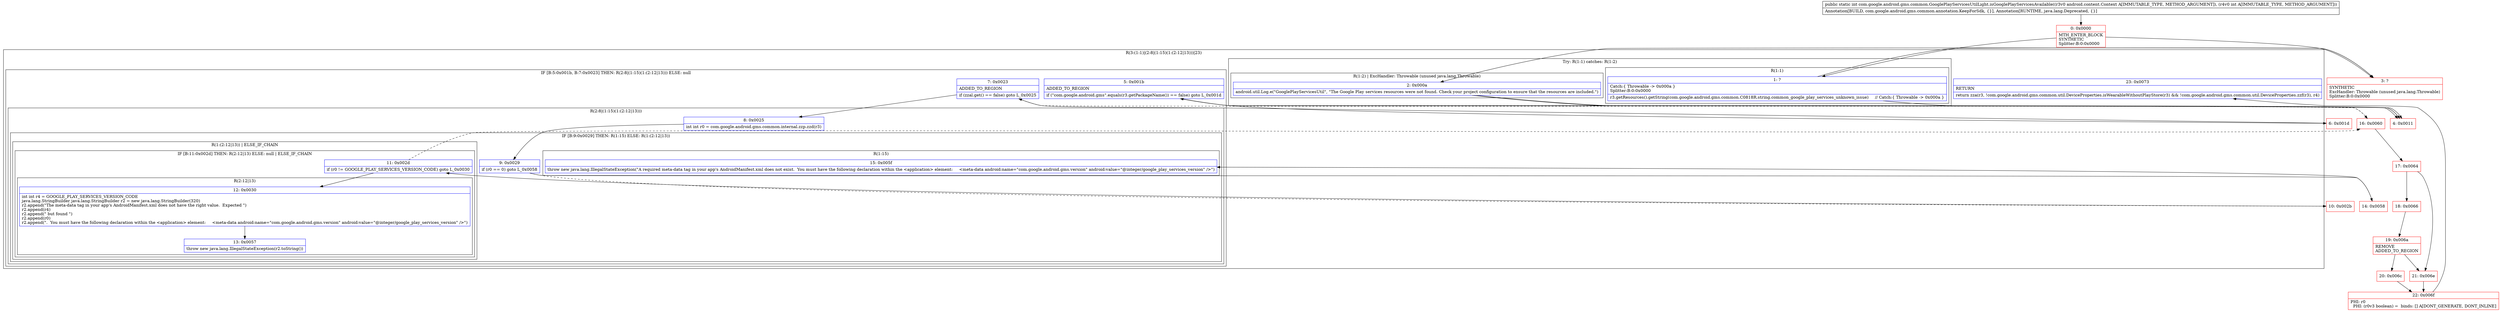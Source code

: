 digraph "CFG forcom.google.android.gms.common.GooglePlayServicesUtilLight.isGooglePlayServicesAvailable(Landroid\/content\/Context;I)I" {
subgraph cluster_Region_714332181 {
label = "R(3:(1:1)|(2:8|(1:15)(1:(2:12|13)))|23)";
node [shape=record,color=blue];
subgraph cluster_TryCatchRegion_539811105 {
label = "Try: R(1:1) catches: R(1:2)";
node [shape=record,color=blue];
subgraph cluster_Region_1165346280 {
label = "R(1:1)";
node [shape=record,color=blue];
Node_1 [shape=record,label="{1\:\ ?|Catch:\{ Throwable \-\> 0x000a \}\lSplitter:B:0:0x0000\l|r3.getResources().getString(com.google.android.gms.common.C0818R.string.common_google_play_services_unknown_issue)     \/\/ Catch:\{ Throwable \-\> 0x000a \}\l}"];
}
subgraph cluster_Region_827868571 {
label = "R(1:2) | ExcHandler: Throwable (unused java.lang.Throwable)\l";
node [shape=record,color=blue];
Node_2 [shape=record,label="{2\:\ 0x000a|android.util.Log.e(\"GooglePlayServicesUtil\", \"The Google Play services resources were not found. Check your project configuration to ensure that the resources are included.\")\l}"];
}
}
subgraph cluster_IfRegion_88039637 {
label = "IF [B:5:0x001b, B:7:0x0023] THEN: R(2:8|(1:15)(1:(2:12|13))) ELSE: null";
node [shape=record,color=blue];
Node_5 [shape=record,label="{5\:\ 0x001b|ADDED_TO_REGION\l|if (\"com.google.android.gms\".equals(r3.getPackageName()) == false) goto L_0x001d\l}"];
Node_7 [shape=record,label="{7\:\ 0x0023|ADDED_TO_REGION\l|if (zzal.get() == false) goto L_0x0025\l}"];
subgraph cluster_Region_789202218 {
label = "R(2:8|(1:15)(1:(2:12|13)))";
node [shape=record,color=blue];
Node_8 [shape=record,label="{8\:\ 0x0025|int int r0 = com.google.android.gms.common.internal.zzp.zzd(r3)\l}"];
subgraph cluster_IfRegion_2091333169 {
label = "IF [B:9:0x0029] THEN: R(1:15) ELSE: R(1:(2:12|13))";
node [shape=record,color=blue];
Node_9 [shape=record,label="{9\:\ 0x0029|if (r0 == 0) goto L_0x0058\l}"];
subgraph cluster_Region_1128034438 {
label = "R(1:15)";
node [shape=record,color=blue];
Node_15 [shape=record,label="{15\:\ 0x005f|throw new java.lang.IllegalStateException(\"A required meta\-data tag in your app's AndroidManifest.xml does not exist.  You must have the following declaration within the \<application\> element:     \<meta\-data android:name=\"com.google.android.gms.version\" android:value=\"@integer\/google_play_services_version\" \/\>\")\l}"];
}
subgraph cluster_Region_680376204 {
label = "R(1:(2:12|13)) | ELSE_IF_CHAIN\l";
node [shape=record,color=blue];
subgraph cluster_IfRegion_1384232475 {
label = "IF [B:11:0x002d] THEN: R(2:12|13) ELSE: null | ELSE_IF_CHAIN\l";
node [shape=record,color=blue];
Node_11 [shape=record,label="{11\:\ 0x002d|if (r0 != GOOGLE_PLAY_SERVICES_VERSION_CODE) goto L_0x0030\l}"];
subgraph cluster_Region_1972010124 {
label = "R(2:12|13)";
node [shape=record,color=blue];
Node_12 [shape=record,label="{12\:\ 0x0030|int int r4 = GOOGLE_PLAY_SERVICES_VERSION_CODE\ljava.lang.StringBuilder java.lang.StringBuilder r2 = new java.lang.StringBuilder(320)\lr2.append(\"The meta\-data tag in your app's AndroidManifest.xml does not have the right value.  Expected \")\lr2.append(r4)\lr2.append(\" but found \")\lr2.append(r0)\lr2.append(\".  You must have the following declaration within the \<application\> element:     \<meta\-data android:name=\"com.google.android.gms.version\" android:value=\"@integer\/google_play_services_version\" \/\>\")\l}"];
Node_13 [shape=record,label="{13\:\ 0x0057|throw new java.lang.IllegalStateException(r2.toString())\l}"];
}
}
}
}
}
}
Node_23 [shape=record,label="{23\:\ 0x0073|RETURN\l|return zza(r3, !com.google.android.gms.common.util.DeviceProperties.isWearableWithoutPlayStore(r3) && !com.google.android.gms.common.util.DeviceProperties.zzf(r3), r4)\l}"];
}
subgraph cluster_Region_827868571 {
label = "R(1:2) | ExcHandler: Throwable (unused java.lang.Throwable)\l";
node [shape=record,color=blue];
Node_2 [shape=record,label="{2\:\ 0x000a|android.util.Log.e(\"GooglePlayServicesUtil\", \"The Google Play services resources were not found. Check your project configuration to ensure that the resources are included.\")\l}"];
}
Node_0 [shape=record,color=red,label="{0\:\ 0x0000|MTH_ENTER_BLOCK\lSYNTHETIC\lSplitter:B:0:0x0000\l}"];
Node_3 [shape=record,color=red,label="{3\:\ ?|SYNTHETIC\lExcHandler: Throwable (unused java.lang.Throwable)\lSplitter:B:0:0x0000\l}"];
Node_4 [shape=record,color=red,label="{4\:\ 0x0011}"];
Node_6 [shape=record,color=red,label="{6\:\ 0x001d}"];
Node_10 [shape=record,color=red,label="{10\:\ 0x002b}"];
Node_14 [shape=record,color=red,label="{14\:\ 0x0058}"];
Node_16 [shape=record,color=red,label="{16\:\ 0x0060}"];
Node_17 [shape=record,color=red,label="{17\:\ 0x0064}"];
Node_18 [shape=record,color=red,label="{18\:\ 0x0066}"];
Node_19 [shape=record,color=red,label="{19\:\ 0x006a|REMOVE\lADDED_TO_REGION\l}"];
Node_20 [shape=record,color=red,label="{20\:\ 0x006c}"];
Node_21 [shape=record,color=red,label="{21\:\ 0x006e}"];
Node_22 [shape=record,color=red,label="{22\:\ 0x006f|PHI: r0 \l  PHI: (r0v3 boolean) =  binds: [] A[DONT_GENERATE, DONT_INLINE]\l}"];
MethodNode[shape=record,label="{public static int com.google.android.gms.common.GooglePlayServicesUtilLight.isGooglePlayServicesAvailable((r3v0 android.content.Context A[IMMUTABLE_TYPE, METHOD_ARGUMENT]), (r4v0 int A[IMMUTABLE_TYPE, METHOD_ARGUMENT]))  | Annotation[BUILD, com.google.android.gms.common.annotation.KeepForSdk, \{\}], Annotation[RUNTIME, java.lang.Deprecated, \{\}]\l}"];
MethodNode -> Node_0;
Node_1 -> Node_3;
Node_1 -> Node_4;
Node_2 -> Node_4;
Node_5 -> Node_6;
Node_5 -> Node_16[style=dashed];
Node_7 -> Node_8;
Node_7 -> Node_16[style=dashed];
Node_8 -> Node_9;
Node_9 -> Node_10[style=dashed];
Node_9 -> Node_14;
Node_11 -> Node_12;
Node_11 -> Node_16[style=dashed];
Node_12 -> Node_13;
Node_2 -> Node_4;
Node_0 -> Node_1;
Node_0 -> Node_3;
Node_3 -> Node_2;
Node_4 -> Node_5;
Node_6 -> Node_7;
Node_10 -> Node_11;
Node_14 -> Node_15;
Node_16 -> Node_17;
Node_17 -> Node_18;
Node_17 -> Node_21;
Node_18 -> Node_19;
Node_19 -> Node_20;
Node_19 -> Node_21;
Node_20 -> Node_22;
Node_21 -> Node_22;
Node_22 -> Node_23;
}

